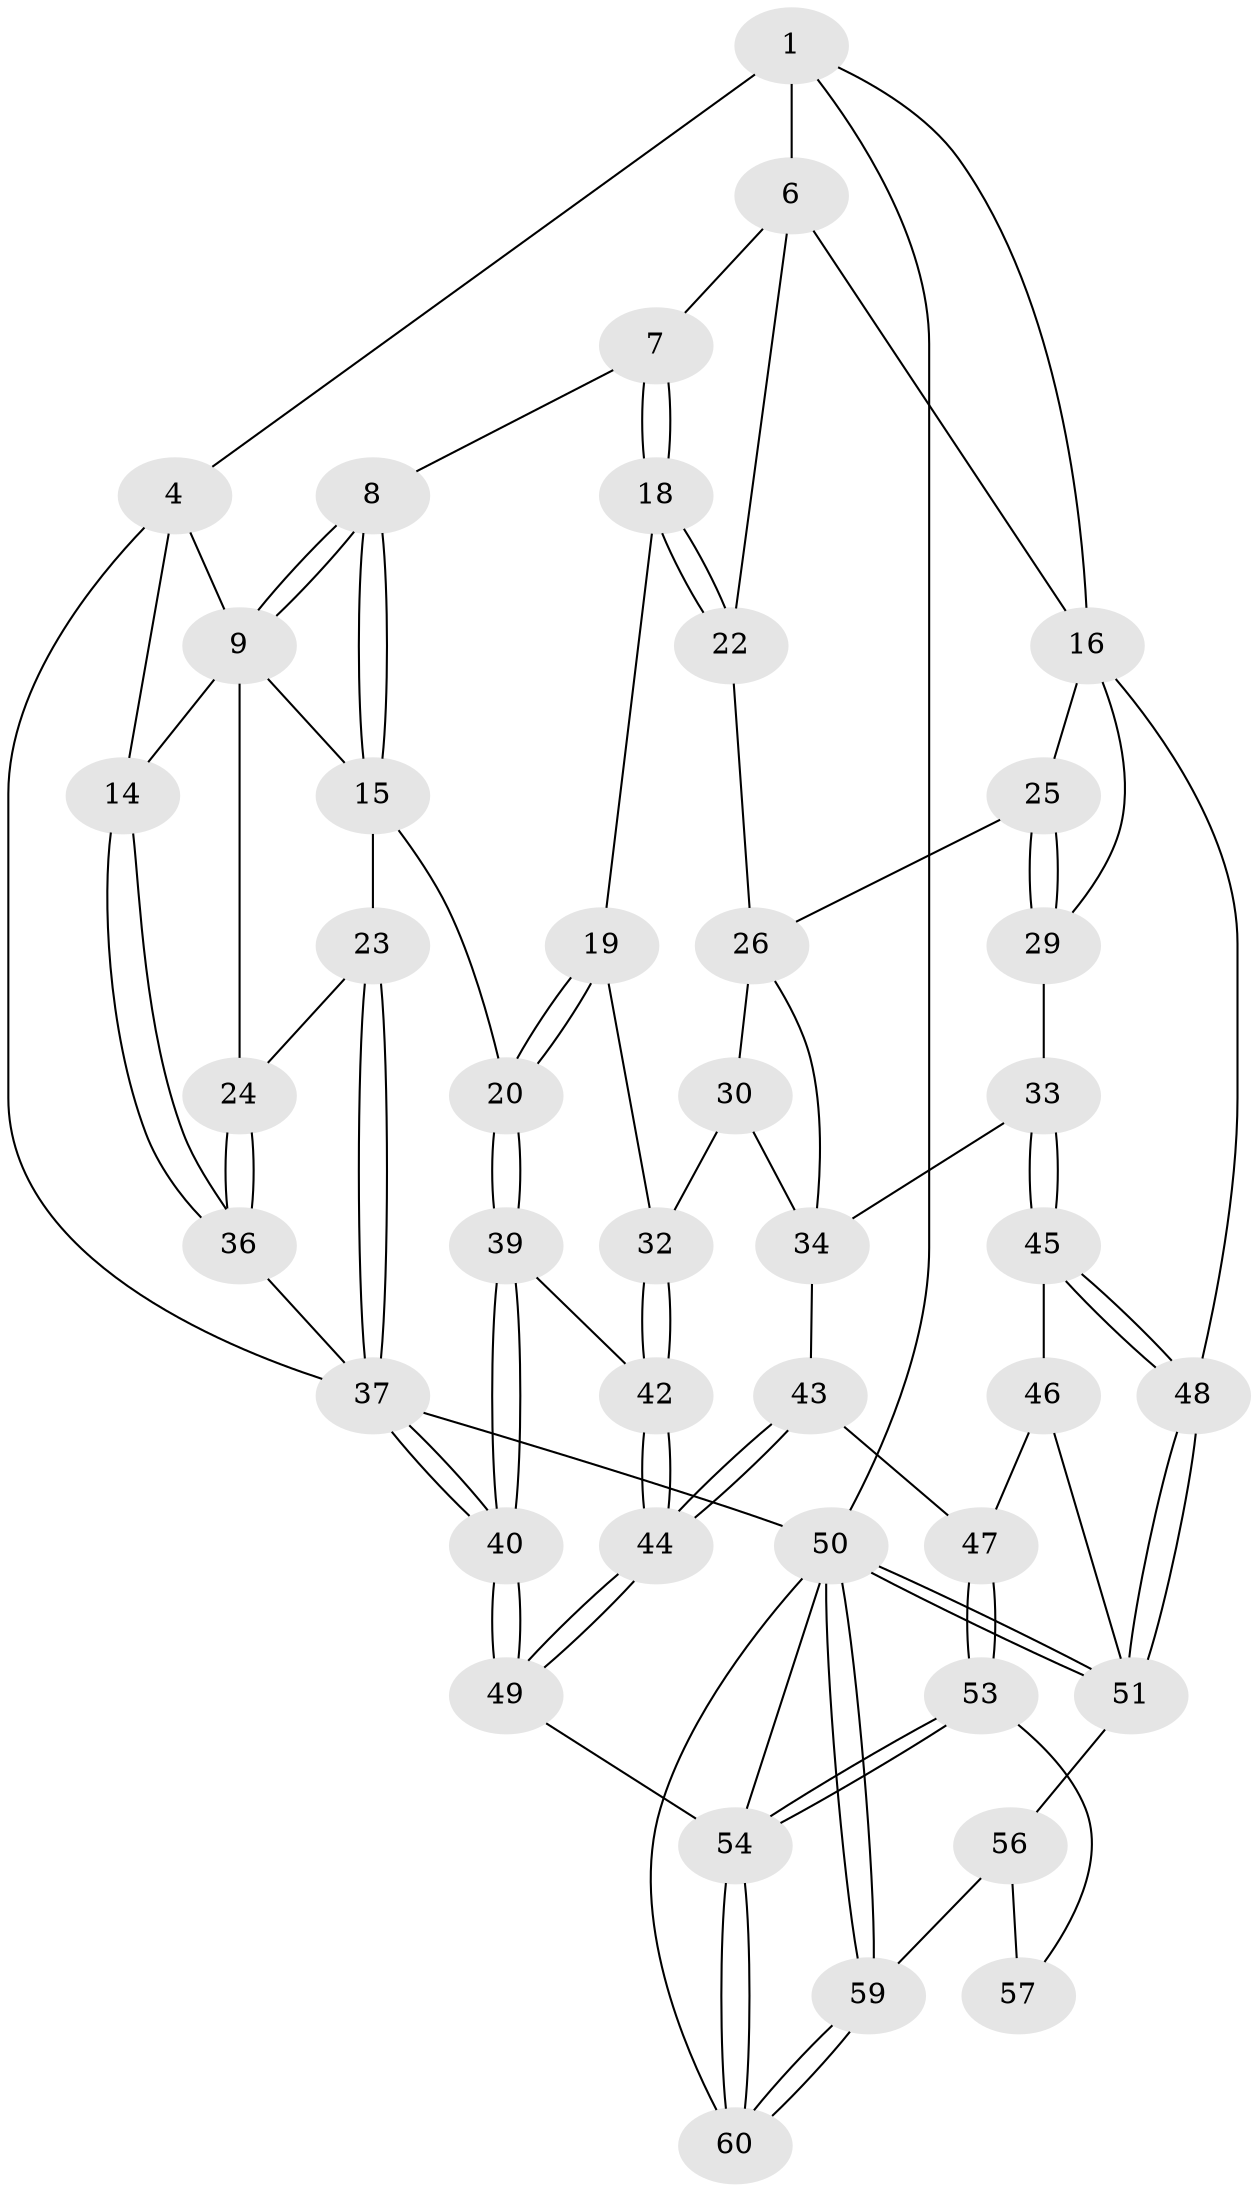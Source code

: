 // original degree distribution, {3: 0.03278688524590164, 5: 0.4918032786885246, 4: 0.26229508196721313, 6: 0.21311475409836064}
// Generated by graph-tools (version 1.1) at 2025/21/03/04/25 18:21:36]
// undirected, 42 vertices, 97 edges
graph export_dot {
graph [start="1"]
  node [color=gray90,style=filled];
  1 [pos="+0.2810677067901425+0",super="+2"];
  4 [pos="+0+0",super="+5"];
  6 [pos="+0.36876786882192036+0.06365947108292003",super="+10"];
  7 [pos="+0.3850410512269203+0.1775219687013929"];
  8 [pos="+0.298726732099966+0.20323053458323426"];
  9 [pos="+0.23412488117311644+0.12765840090668407",super="+12"];
  14 [pos="+0+0"];
  15 [pos="+0.27312915282046735+0.22952760731638977",super="+21"];
  16 [pos="+1+0.2930161278754075",super="+28+17"];
  18 [pos="+0.4854372912335676+0.25000043045993825"];
  19 [pos="+0.47469663413561686+0.263185490317494"];
  20 [pos="+0.3317530737360585+0.41501460406093255"];
  22 [pos="+0.5948497166864035+0.2441175732010807"];
  23 [pos="+0.14397783048350932+0.3440229853391887"];
  24 [pos="+0.1414957940629198+0.3408698255841114"];
  25 [pos="+0.8156205869155071+0.333747052550405"];
  26 [pos="+0.7852654146651787+0.3443036260195483",super="+35+27"];
  29 [pos="+0.9088515354993258+0.4008678441139636"];
  30 [pos="+0.6049404618936073+0.38370896309115543",super="+31"];
  32 [pos="+0.47411252338903737+0.4748605388489563"];
  33 [pos="+0.8205137941693018+0.4779443059066654"];
  34 [pos="+0.7903696362704727+0.46995464685659266",super="+41"];
  36 [pos="+0+0.38221970185301574"];
  37 [pos="+0.05172481223929292+0.6533568256932241",super="+38"];
  39 [pos="+0.33365554834434863+0.44278529090218804"];
  40 [pos="+0.19682787314518113+0.6972302883038707"];
  42 [pos="+0.459475797385057+0.48203315862456886"];
  43 [pos="+0.6514051834121443+0.5936435141168622"];
  44 [pos="+0.5024715147953177+0.6809422289677086"];
  45 [pos="+0.8595708163050065+0.5297576413464897"];
  46 [pos="+0.7680145214534128+0.6646063050177559"];
  47 [pos="+0.7493946501176746+0.6697535353833692"];
  48 [pos="+1+0.633332175928006"];
  49 [pos="+0.3545290469579522+0.8518540830653831"];
  50 [pos="+1+1",super="+61"];
  51 [pos="+1+0.7016947069211086",super="+52"];
  53 [pos="+0.7463118285677646+0.8258230625406071"];
  54 [pos="+0.7091150953360009+0.8556935324913847",super="+55"];
  56 [pos="+1+0.7873019641033989",super="+58"];
  57 [pos="+0.8233541578925957+0.8419061429038149"];
  59 [pos="+0.8444518996702611+1"];
  60 [pos="+0.8246809737733392+1"];
  1 -- 6 [weight=2];
  1 -- 16;
  1 -- 50;
  1 -- 4;
  4 -- 14;
  4 -- 37;
  4 -- 9;
  6 -- 7;
  6 -- 22;
  6 -- 16;
  7 -- 8;
  7 -- 18;
  7 -- 18;
  8 -- 9;
  8 -- 9;
  8 -- 15;
  8 -- 15;
  9 -- 24;
  9 -- 14;
  9 -- 15;
  14 -- 36;
  14 -- 36;
  15 -- 20;
  15 -- 23;
  16 -- 48;
  16 -- 29;
  16 -- 25;
  18 -- 19;
  18 -- 22;
  18 -- 22;
  19 -- 20;
  19 -- 20;
  19 -- 32;
  20 -- 39;
  20 -- 39;
  22 -- 26;
  23 -- 24;
  23 -- 37;
  23 -- 37;
  24 -- 36;
  24 -- 36;
  25 -- 26;
  25 -- 29;
  25 -- 29;
  26 -- 34;
  26 -- 30 [weight=2];
  29 -- 33;
  30 -- 32;
  30 -- 34;
  32 -- 42;
  32 -- 42;
  33 -- 34;
  33 -- 45;
  33 -- 45;
  34 -- 43;
  36 -- 37;
  37 -- 40;
  37 -- 40;
  37 -- 50;
  39 -- 40;
  39 -- 40;
  39 -- 42;
  40 -- 49;
  40 -- 49;
  42 -- 44;
  42 -- 44;
  43 -- 44;
  43 -- 44;
  43 -- 47;
  44 -- 49;
  44 -- 49;
  45 -- 46;
  45 -- 48;
  45 -- 48;
  46 -- 47;
  46 -- 51;
  47 -- 53;
  47 -- 53;
  48 -- 51;
  48 -- 51;
  49 -- 54;
  50 -- 51;
  50 -- 51;
  50 -- 59;
  50 -- 59;
  50 -- 60;
  50 -- 54;
  51 -- 56;
  53 -- 54;
  53 -- 54;
  53 -- 57;
  54 -- 60;
  54 -- 60;
  56 -- 57 [weight=2];
  56 -- 59;
  59 -- 60;
  59 -- 60;
}
